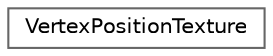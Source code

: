 digraph "クラス階層図"
{
 // LATEX_PDF_SIZE
  bgcolor="transparent";
  edge [fontname=Helvetica,fontsize=10,labelfontname=Helvetica,labelfontsize=10];
  node [fontname=Helvetica,fontsize=10,shape=box,height=0.2,width=0.4];
  rankdir="LR";
  Node0 [id="Node000000",label="VertexPositionTexture",height=0.2,width=0.4,color="grey40", fillcolor="white", style="filled",URL="$struct_vertex_position_texture.html",tooltip="ピクセルの位置とテクスチャ座標の構造体"];
}
